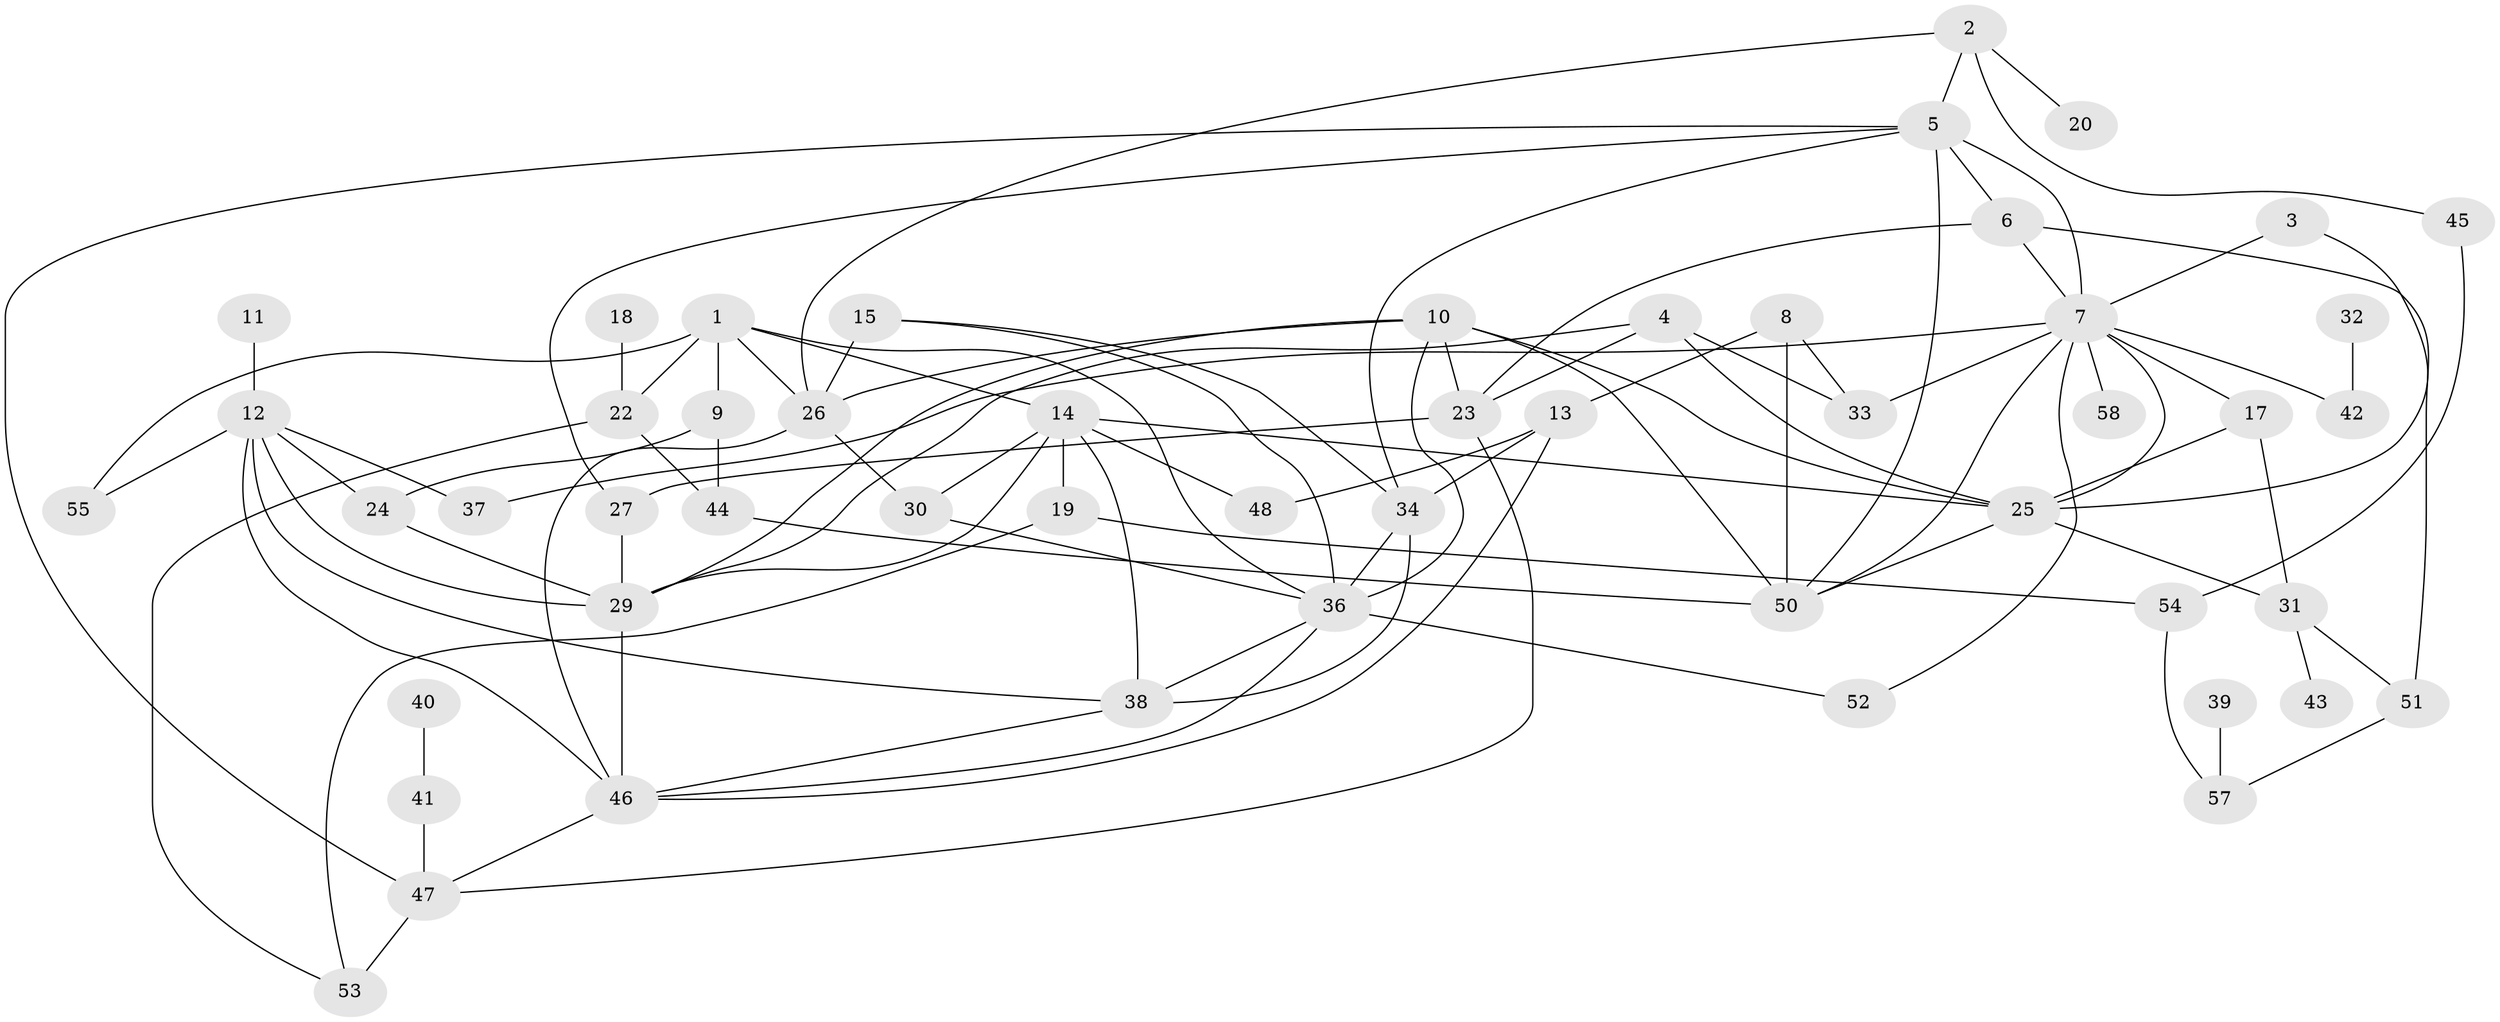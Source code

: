 // original degree distribution, {4: 0.11206896551724138, 5: 0.06896551724137931, 3: 0.3448275862068966, 2: 0.22413793103448276, 1: 0.14655172413793102, 0: 0.04310344827586207, 7: 0.02586206896551724, 6: 0.034482758620689655}
// Generated by graph-tools (version 1.1) at 2025/47/03/04/25 22:47:58]
// undirected, 52 vertices, 98 edges
graph export_dot {
  node [color=gray90,style=filled];
  1;
  2;
  3;
  4;
  5;
  6;
  7;
  8;
  9;
  10;
  11;
  12;
  13;
  14;
  15;
  17;
  18;
  19;
  20;
  22;
  23;
  24;
  25;
  26;
  27;
  29;
  30;
  31;
  32;
  33;
  34;
  36;
  37;
  38;
  39;
  40;
  41;
  42;
  43;
  44;
  45;
  46;
  47;
  48;
  50;
  51;
  52;
  53;
  54;
  55;
  57;
  58;
  1 -- 9 [weight=1.0];
  1 -- 14 [weight=1.0];
  1 -- 22 [weight=1.0];
  1 -- 26 [weight=1.0];
  1 -- 36 [weight=1.0];
  1 -- 55 [weight=1.0];
  2 -- 5 [weight=1.0];
  2 -- 20 [weight=1.0];
  2 -- 26 [weight=1.0];
  2 -- 45 [weight=1.0];
  3 -- 7 [weight=1.0];
  3 -- 25 [weight=1.0];
  4 -- 23 [weight=1.0];
  4 -- 25 [weight=1.0];
  4 -- 29 [weight=1.0];
  4 -- 33 [weight=1.0];
  5 -- 6 [weight=1.0];
  5 -- 7 [weight=2.0];
  5 -- 27 [weight=1.0];
  5 -- 34 [weight=1.0];
  5 -- 47 [weight=1.0];
  5 -- 50 [weight=1.0];
  6 -- 7 [weight=1.0];
  6 -- 23 [weight=1.0];
  6 -- 51 [weight=1.0];
  7 -- 17 [weight=1.0];
  7 -- 25 [weight=1.0];
  7 -- 33 [weight=1.0];
  7 -- 37 [weight=1.0];
  7 -- 42 [weight=1.0];
  7 -- 50 [weight=1.0];
  7 -- 52 [weight=1.0];
  7 -- 58 [weight=1.0];
  8 -- 13 [weight=1.0];
  8 -- 33 [weight=1.0];
  8 -- 50 [weight=2.0];
  9 -- 24 [weight=1.0];
  9 -- 44 [weight=1.0];
  10 -- 23 [weight=1.0];
  10 -- 25 [weight=1.0];
  10 -- 26 [weight=1.0];
  10 -- 29 [weight=1.0];
  10 -- 36 [weight=1.0];
  10 -- 50 [weight=1.0];
  11 -- 12 [weight=1.0];
  12 -- 24 [weight=1.0];
  12 -- 29 [weight=1.0];
  12 -- 37 [weight=1.0];
  12 -- 38 [weight=1.0];
  12 -- 46 [weight=1.0];
  12 -- 55 [weight=2.0];
  13 -- 34 [weight=1.0];
  13 -- 46 [weight=1.0];
  13 -- 48 [weight=1.0];
  14 -- 19 [weight=1.0];
  14 -- 25 [weight=1.0];
  14 -- 29 [weight=1.0];
  14 -- 30 [weight=1.0];
  14 -- 38 [weight=1.0];
  14 -- 48 [weight=1.0];
  15 -- 26 [weight=5.0];
  15 -- 34 [weight=1.0];
  15 -- 36 [weight=1.0];
  17 -- 25 [weight=1.0];
  17 -- 31 [weight=1.0];
  18 -- 22 [weight=1.0];
  19 -- 53 [weight=1.0];
  19 -- 54 [weight=1.0];
  22 -- 44 [weight=1.0];
  22 -- 53 [weight=1.0];
  23 -- 27 [weight=1.0];
  23 -- 47 [weight=1.0];
  24 -- 29 [weight=2.0];
  25 -- 31 [weight=1.0];
  25 -- 50 [weight=1.0];
  26 -- 30 [weight=1.0];
  26 -- 46 [weight=1.0];
  27 -- 29 [weight=1.0];
  29 -- 46 [weight=1.0];
  30 -- 36 [weight=1.0];
  31 -- 43 [weight=1.0];
  31 -- 51 [weight=1.0];
  32 -- 42 [weight=1.0];
  34 -- 36 [weight=2.0];
  34 -- 38 [weight=1.0];
  36 -- 38 [weight=1.0];
  36 -- 46 [weight=1.0];
  36 -- 52 [weight=1.0];
  38 -- 46 [weight=1.0];
  39 -- 57 [weight=1.0];
  40 -- 41 [weight=1.0];
  41 -- 47 [weight=1.0];
  44 -- 50 [weight=1.0];
  45 -- 54 [weight=1.0];
  46 -- 47 [weight=1.0];
  47 -- 53 [weight=1.0];
  51 -- 57 [weight=1.0];
  54 -- 57 [weight=1.0];
}
